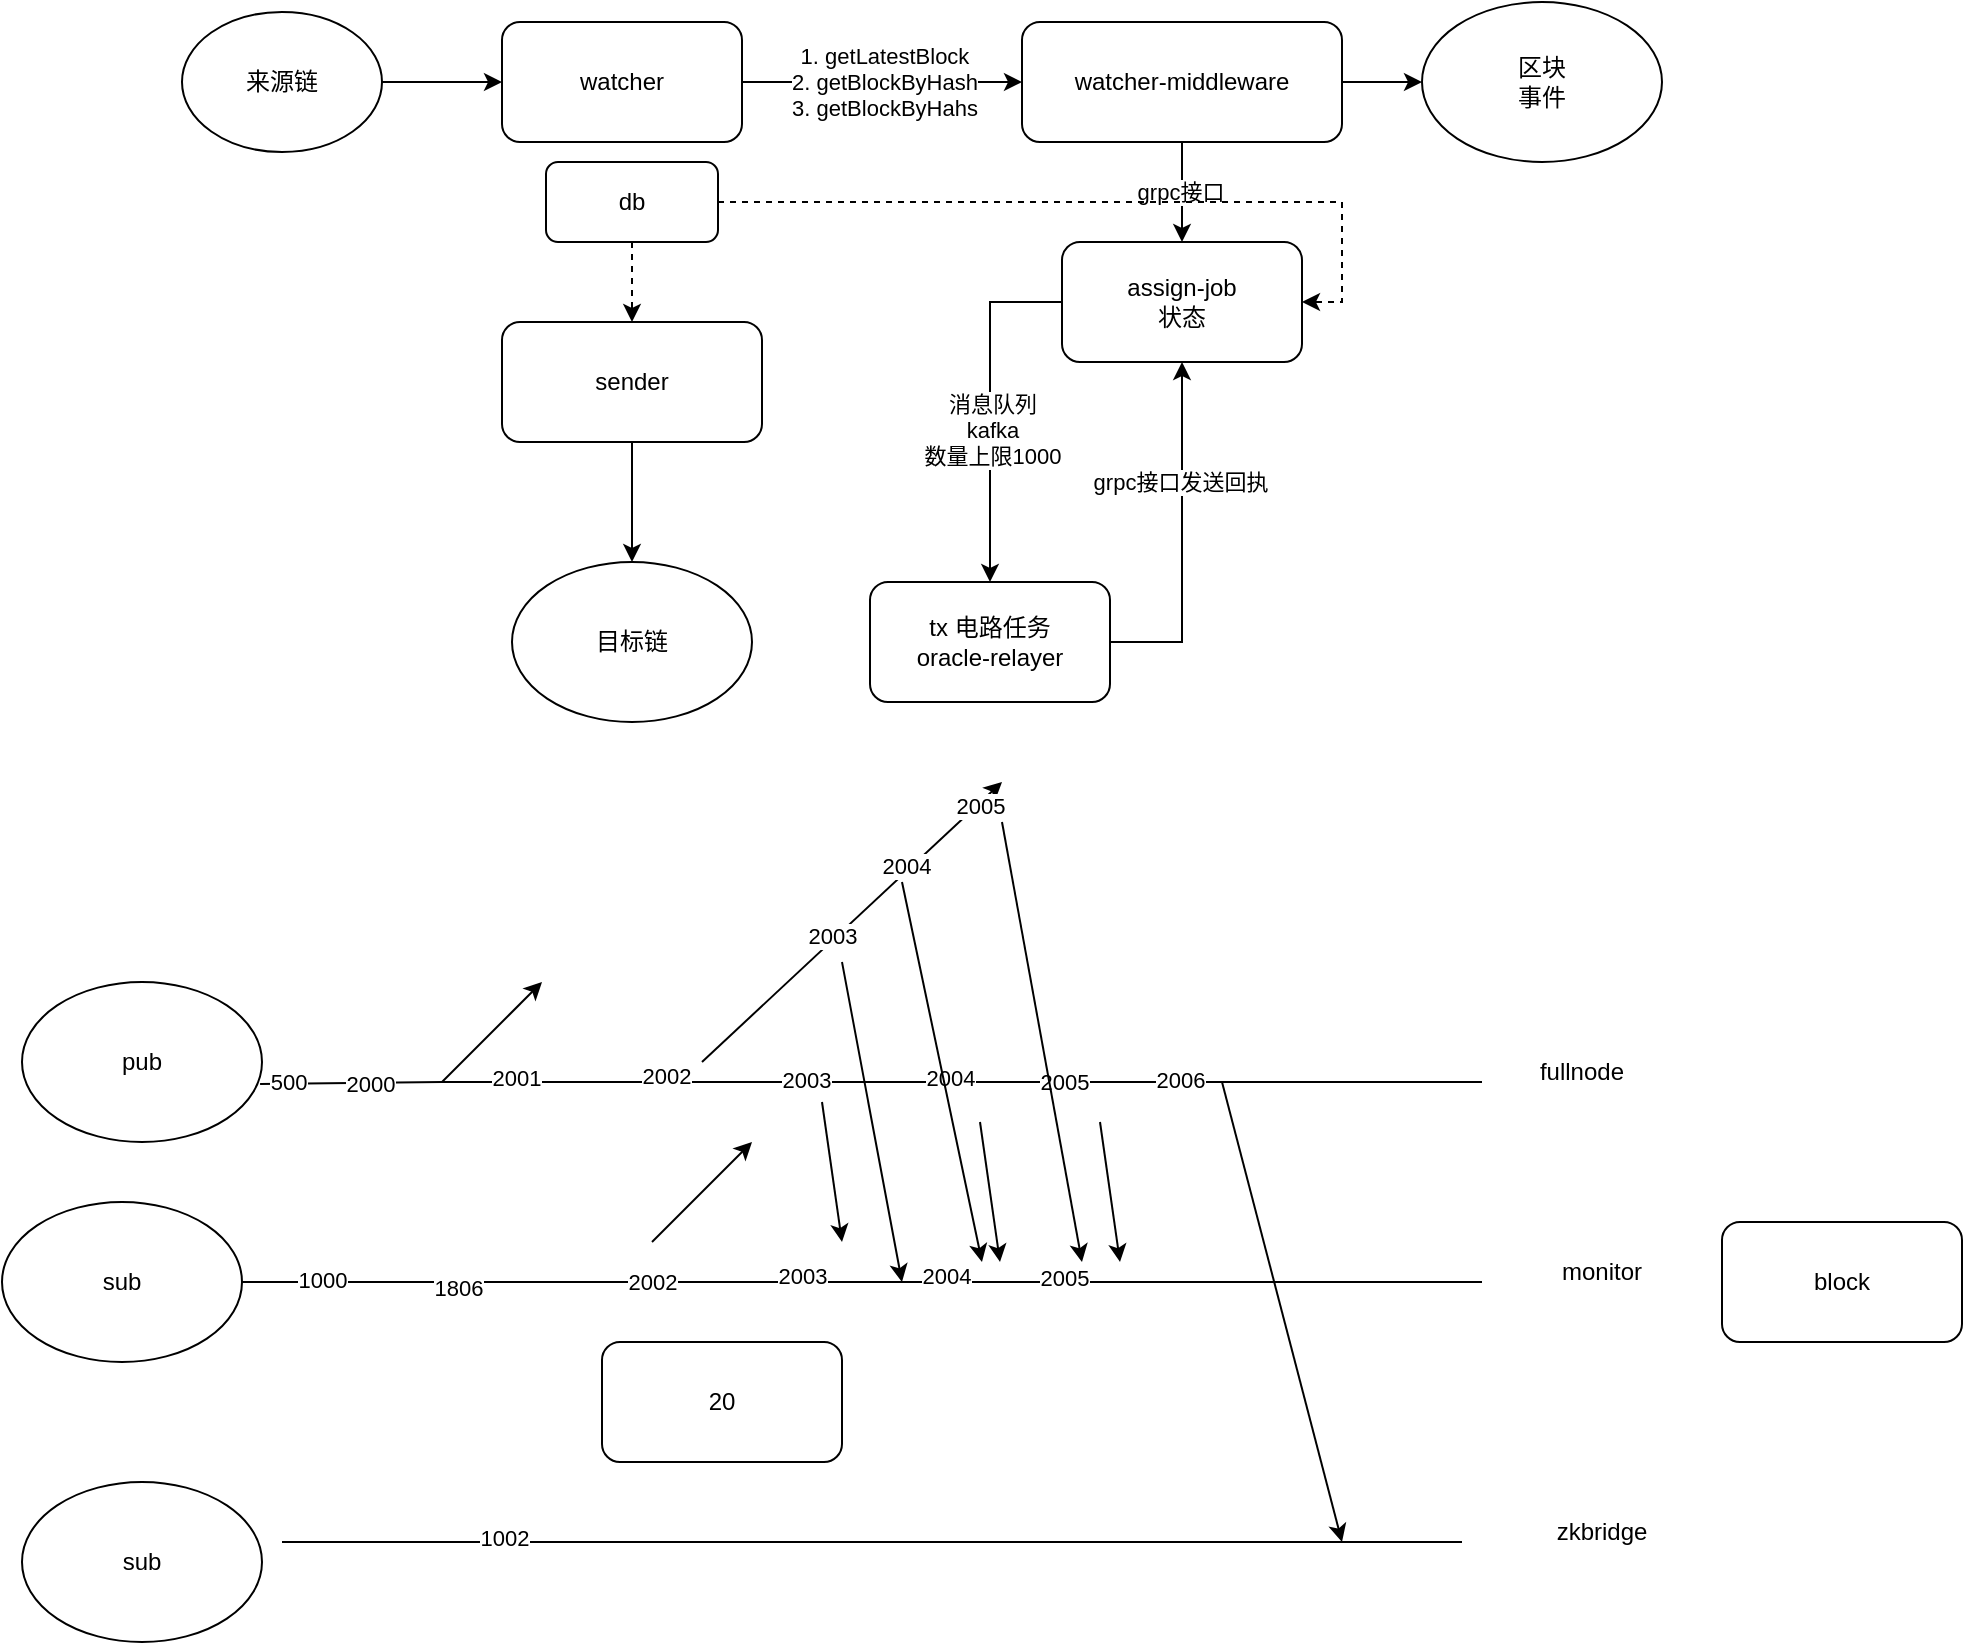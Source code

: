 <mxfile version="21.6.5" type="github">
  <diagram name="第 1 页" id="2FfmDNHcDN7cyOoLiR-4">
    <mxGraphModel dx="2093" dy="811" grid="1" gridSize="10" guides="1" tooltips="1" connect="1" arrows="1" fold="1" page="1" pageScale="1" pageWidth="827" pageHeight="1169" math="0" shadow="0">
      <root>
        <mxCell id="0" />
        <mxCell id="1" parent="0" />
        <mxCell id="phr9aaqnnp__kKiuMH5_-6" style="edgeStyle=orthogonalEdgeStyle;rounded=0;orthogonalLoop=1;jettySize=auto;html=1;" parent="1" source="phr9aaqnnp__kKiuMH5_-1" target="phr9aaqnnp__kKiuMH5_-2" edge="1">
          <mxGeometry relative="1" as="geometry" />
        </mxCell>
        <mxCell id="phr9aaqnnp__kKiuMH5_-7" value="1. getLatestBlock&lt;br&gt;2. getBlockByHash&lt;br&gt;3. getBlockByHahs" style="edgeLabel;html=1;align=center;verticalAlign=middle;resizable=0;points=[];" parent="phr9aaqnnp__kKiuMH5_-6" vertex="1" connectable="0">
          <mxGeometry x="0.011" relative="1" as="geometry">
            <mxPoint as="offset" />
          </mxGeometry>
        </mxCell>
        <mxCell id="phr9aaqnnp__kKiuMH5_-1" value="watcher" style="rounded=1;whiteSpace=wrap;html=1;" parent="1" vertex="1">
          <mxGeometry x="110" y="180" width="120" height="60" as="geometry" />
        </mxCell>
        <mxCell id="phr9aaqnnp__kKiuMH5_-11" style="edgeStyle=orthogonalEdgeStyle;rounded=0;orthogonalLoop=1;jettySize=auto;html=1;" parent="1" source="phr9aaqnnp__kKiuMH5_-2" target="phr9aaqnnp__kKiuMH5_-3" edge="1">
          <mxGeometry relative="1" as="geometry">
            <Array as="points">
              <mxPoint x="450" y="250" />
              <mxPoint x="450" y="250" />
            </Array>
          </mxGeometry>
        </mxCell>
        <mxCell id="phr9aaqnnp__kKiuMH5_-34" value="grpc接口" style="edgeLabel;html=1;align=center;verticalAlign=middle;resizable=0;points=[];" parent="phr9aaqnnp__kKiuMH5_-11" vertex="1" connectable="0">
          <mxGeometry x="0.004" y="-1" relative="1" as="geometry">
            <mxPoint as="offset" />
          </mxGeometry>
        </mxCell>
        <mxCell id="phr9aaqnnp__kKiuMH5_-12" style="edgeStyle=orthogonalEdgeStyle;rounded=0;orthogonalLoop=1;jettySize=auto;html=1;" parent="1" source="phr9aaqnnp__kKiuMH5_-2" target="phr9aaqnnp__kKiuMH5_-16" edge="1">
          <mxGeometry relative="1" as="geometry">
            <mxPoint x="550.0" y="210.0" as="targetPoint" />
          </mxGeometry>
        </mxCell>
        <mxCell id="phr9aaqnnp__kKiuMH5_-2" value="watcher-middleware" style="rounded=1;whiteSpace=wrap;html=1;" parent="1" vertex="1">
          <mxGeometry x="370" y="180" width="160" height="60" as="geometry" />
        </mxCell>
        <mxCell id="phr9aaqnnp__kKiuMH5_-8" style="edgeStyle=orthogonalEdgeStyle;rounded=0;orthogonalLoop=1;jettySize=auto;html=1;exitX=0;exitY=0.5;exitDx=0;exitDy=0;" parent="1" source="phr9aaqnnp__kKiuMH5_-3" target="phr9aaqnnp__kKiuMH5_-4" edge="1">
          <mxGeometry relative="1" as="geometry">
            <Array as="points">
              <mxPoint x="354" y="320" />
            </Array>
            <mxPoint x="354" y="320" as="sourcePoint" />
          </mxGeometry>
        </mxCell>
        <mxCell id="phr9aaqnnp__kKiuMH5_-35" value="消息队列&lt;br&gt;kafka&lt;br&gt;数量上限1000" style="edgeLabel;html=1;align=center;verticalAlign=middle;resizable=0;points=[];" parent="phr9aaqnnp__kKiuMH5_-8" vertex="1" connectable="0">
          <mxGeometry x="0.129" y="1" relative="1" as="geometry">
            <mxPoint as="offset" />
          </mxGeometry>
        </mxCell>
        <mxCell id="phr9aaqnnp__kKiuMH5_-3" value="assign-job&lt;br&gt;状态" style="rounded=1;whiteSpace=wrap;html=1;" parent="1" vertex="1">
          <mxGeometry x="390" y="290" width="120" height="60" as="geometry" />
        </mxCell>
        <mxCell id="phr9aaqnnp__kKiuMH5_-37" style="edgeStyle=orthogonalEdgeStyle;rounded=0;orthogonalLoop=1;jettySize=auto;html=1;entryX=0.5;entryY=1;entryDx=0;entryDy=0;exitX=1;exitY=0.5;exitDx=0;exitDy=0;" parent="1" source="phr9aaqnnp__kKiuMH5_-4" target="phr9aaqnnp__kKiuMH5_-3" edge="1">
          <mxGeometry relative="1" as="geometry">
            <mxPoint x="490" y="360.0" as="targetPoint" />
          </mxGeometry>
        </mxCell>
        <mxCell id="phr9aaqnnp__kKiuMH5_-38" value="grpc接口发送回执" style="edgeLabel;html=1;align=center;verticalAlign=middle;resizable=0;points=[];" parent="phr9aaqnnp__kKiuMH5_-37" vertex="1" connectable="0">
          <mxGeometry x="0.319" y="1" relative="1" as="geometry">
            <mxPoint as="offset" />
          </mxGeometry>
        </mxCell>
        <mxCell id="phr9aaqnnp__kKiuMH5_-4" value="tx 电路任务&lt;br style=&quot;border-color: var(--border-color);&quot;&gt;oracle-relayer" style="rounded=1;whiteSpace=wrap;html=1;" parent="1" vertex="1">
          <mxGeometry x="294" y="460" width="120" height="60" as="geometry" />
        </mxCell>
        <mxCell id="phr9aaqnnp__kKiuMH5_-16" value="区块&lt;br&gt;事件" style="ellipse;whiteSpace=wrap;html=1;" parent="1" vertex="1">
          <mxGeometry x="570" y="170" width="120" height="80" as="geometry" />
        </mxCell>
        <mxCell id="phr9aaqnnp__kKiuMH5_-32" style="edgeStyle=orthogonalEdgeStyle;rounded=0;orthogonalLoop=1;jettySize=auto;html=1;exitX=0.5;exitY=1;exitDx=0;exitDy=0;entryX=0.5;entryY=0;entryDx=0;entryDy=0;dashed=1;" parent="1" source="phr9aaqnnp__kKiuMH5_-17" target="phr9aaqnnp__kKiuMH5_-24" edge="1">
          <mxGeometry relative="1" as="geometry" />
        </mxCell>
        <mxCell id="azRj7UgPJiY5VxosCjbX-1" style="edgeStyle=orthogonalEdgeStyle;rounded=0;orthogonalLoop=1;jettySize=auto;html=1;exitX=1;exitY=0.5;exitDx=0;exitDy=0;entryX=1;entryY=0.5;entryDx=0;entryDy=0;dashed=1;" parent="1" source="phr9aaqnnp__kKiuMH5_-17" target="phr9aaqnnp__kKiuMH5_-3" edge="1">
          <mxGeometry relative="1" as="geometry" />
        </mxCell>
        <mxCell id="phr9aaqnnp__kKiuMH5_-17" value="db" style="rounded=1;whiteSpace=wrap;html=1;" parent="1" vertex="1">
          <mxGeometry x="132" y="250" width="86" height="40" as="geometry" />
        </mxCell>
        <mxCell id="phr9aaqnnp__kKiuMH5_-27" style="edgeStyle=orthogonalEdgeStyle;rounded=0;orthogonalLoop=1;jettySize=auto;html=1;entryX=0.5;entryY=0;entryDx=0;entryDy=0;" parent="1" source="phr9aaqnnp__kKiuMH5_-24" target="phr9aaqnnp__kKiuMH5_-28" edge="1">
          <mxGeometry relative="1" as="geometry">
            <mxPoint x="175" y="450" as="targetPoint" />
          </mxGeometry>
        </mxCell>
        <mxCell id="phr9aaqnnp__kKiuMH5_-24" value="sender" style="rounded=1;whiteSpace=wrap;html=1;" parent="1" vertex="1">
          <mxGeometry x="110" y="330" width="130" height="60" as="geometry" />
        </mxCell>
        <mxCell id="phr9aaqnnp__kKiuMH5_-28" value="目标链" style="ellipse;whiteSpace=wrap;html=1;" parent="1" vertex="1">
          <mxGeometry x="115" y="450" width="120" height="80" as="geometry" />
        </mxCell>
        <mxCell id="phr9aaqnnp__kKiuMH5_-30" style="edgeStyle=orthogonalEdgeStyle;rounded=0;orthogonalLoop=1;jettySize=auto;html=1;" parent="1" source="phr9aaqnnp__kKiuMH5_-29" target="phr9aaqnnp__kKiuMH5_-1" edge="1">
          <mxGeometry relative="1" as="geometry" />
        </mxCell>
        <mxCell id="phr9aaqnnp__kKiuMH5_-29" value="来源链" style="ellipse;whiteSpace=wrap;html=1;" parent="1" vertex="1">
          <mxGeometry x="-50" y="175" width="100" height="70" as="geometry" />
        </mxCell>
        <mxCell id="t3So9W6oU61pI7bzdom_-1" value="" style="endArrow=none;html=1;rounded=0;exitX=0.992;exitY=0.638;exitDx=0;exitDy=0;exitPerimeter=0;" edge="1" parent="1" source="t3So9W6oU61pI7bzdom_-30">
          <mxGeometry width="50" height="50" relative="1" as="geometry">
            <mxPoint x="20" y="710" as="sourcePoint" />
            <mxPoint x="600" y="710" as="targetPoint" />
            <Array as="points">
              <mxPoint x="80" y="710" />
            </Array>
          </mxGeometry>
        </mxCell>
        <mxCell id="t3So9W6oU61pI7bzdom_-2" value="2000" style="edgeLabel;html=1;align=center;verticalAlign=middle;resizable=0;points=[];" vertex="1" connectable="0" parent="t3So9W6oU61pI7bzdom_-1">
          <mxGeometry x="-0.821" relative="1" as="geometry">
            <mxPoint as="offset" />
          </mxGeometry>
        </mxCell>
        <mxCell id="t3So9W6oU61pI7bzdom_-3" value="2001" style="edgeLabel;html=1;align=center;verticalAlign=middle;resizable=0;points=[];" vertex="1" connectable="0" parent="t3So9W6oU61pI7bzdom_-1">
          <mxGeometry x="-0.583" y="2" relative="1" as="geometry">
            <mxPoint as="offset" />
          </mxGeometry>
        </mxCell>
        <mxCell id="t3So9W6oU61pI7bzdom_-4" value="2002" style="edgeLabel;html=1;align=center;verticalAlign=middle;resizable=0;points=[];" vertex="1" connectable="0" parent="t3So9W6oU61pI7bzdom_-1">
          <mxGeometry x="-0.335" y="3" relative="1" as="geometry">
            <mxPoint as="offset" />
          </mxGeometry>
        </mxCell>
        <mxCell id="t3So9W6oU61pI7bzdom_-12" value="2003" style="edgeLabel;html=1;align=center;verticalAlign=middle;resizable=0;points=[];" vertex="1" connectable="0" parent="t3So9W6oU61pI7bzdom_-1">
          <mxGeometry x="-0.107" y="1" relative="1" as="geometry">
            <mxPoint as="offset" />
          </mxGeometry>
        </mxCell>
        <mxCell id="t3So9W6oU61pI7bzdom_-13" value="2004" style="edgeLabel;html=1;align=center;verticalAlign=middle;resizable=0;points=[];" vertex="1" connectable="0" parent="t3So9W6oU61pI7bzdom_-1">
          <mxGeometry x="0.128" y="2" relative="1" as="geometry">
            <mxPoint as="offset" />
          </mxGeometry>
        </mxCell>
        <mxCell id="t3So9W6oU61pI7bzdom_-14" value="2005" style="edgeLabel;html=1;align=center;verticalAlign=middle;resizable=0;points=[];" vertex="1" connectable="0" parent="t3So9W6oU61pI7bzdom_-1">
          <mxGeometry x="0.314" relative="1" as="geometry">
            <mxPoint as="offset" />
          </mxGeometry>
        </mxCell>
        <mxCell id="t3So9W6oU61pI7bzdom_-34" value="500" style="edgeLabel;html=1;align=center;verticalAlign=middle;resizable=0;points=[];" vertex="1" connectable="0" parent="t3So9W6oU61pI7bzdom_-1">
          <mxGeometry x="-0.954" y="1" relative="1" as="geometry">
            <mxPoint as="offset" />
          </mxGeometry>
        </mxCell>
        <mxCell id="t3So9W6oU61pI7bzdom_-39" value="2006" style="edgeLabel;html=1;align=center;verticalAlign=middle;resizable=0;points=[];" vertex="1" connectable="0" parent="t3So9W6oU61pI7bzdom_-1">
          <mxGeometry x="0.506" y="1" relative="1" as="geometry">
            <mxPoint as="offset" />
          </mxGeometry>
        </mxCell>
        <mxCell id="t3So9W6oU61pI7bzdom_-5" value="" style="endArrow=classic;html=1;rounded=0;" edge="1" parent="1">
          <mxGeometry width="50" height="50" relative="1" as="geometry">
            <mxPoint x="210" y="700" as="sourcePoint" />
            <mxPoint x="360" y="560" as="targetPoint" />
          </mxGeometry>
        </mxCell>
        <mxCell id="t3So9W6oU61pI7bzdom_-15" value="2005" style="edgeLabel;html=1;align=center;verticalAlign=middle;resizable=0;points=[];" vertex="1" connectable="0" parent="t3So9W6oU61pI7bzdom_-5">
          <mxGeometry x="0.835" y="-1" relative="1" as="geometry">
            <mxPoint as="offset" />
          </mxGeometry>
        </mxCell>
        <mxCell id="t3So9W6oU61pI7bzdom_-16" value="2004" style="edgeLabel;html=1;align=center;verticalAlign=middle;resizable=0;points=[];" vertex="1" connectable="0" parent="t3So9W6oU61pI7bzdom_-5">
          <mxGeometry x="0.379" y="2" relative="1" as="geometry">
            <mxPoint as="offset" />
          </mxGeometry>
        </mxCell>
        <mxCell id="t3So9W6oU61pI7bzdom_-17" value="2003" style="edgeLabel;html=1;align=center;verticalAlign=middle;resizable=0;points=[];" vertex="1" connectable="0" parent="t3So9W6oU61pI7bzdom_-5">
          <mxGeometry x="-0.125" y="2" relative="1" as="geometry">
            <mxPoint as="offset" />
          </mxGeometry>
        </mxCell>
        <mxCell id="t3So9W6oU61pI7bzdom_-6" value="fullnode" style="text;strokeColor=none;align=center;fillColor=none;html=1;verticalAlign=middle;whiteSpace=wrap;rounded=0;" vertex="1" parent="1">
          <mxGeometry x="620" y="690" width="60" height="30" as="geometry" />
        </mxCell>
        <mxCell id="t3So9W6oU61pI7bzdom_-7" value="" style="endArrow=none;html=1;rounded=0;exitX=1;exitY=0.5;exitDx=0;exitDy=0;" edge="1" parent="1" source="t3So9W6oU61pI7bzdom_-31">
          <mxGeometry width="50" height="50" relative="1" as="geometry">
            <mxPoint x="10" y="810" as="sourcePoint" />
            <mxPoint x="600" y="810" as="targetPoint" />
          </mxGeometry>
        </mxCell>
        <mxCell id="t3So9W6oU61pI7bzdom_-9" value="2002" style="edgeLabel;html=1;align=center;verticalAlign=middle;resizable=0;points=[];" vertex="1" connectable="0" parent="t3So9W6oU61pI7bzdom_-7">
          <mxGeometry x="-0.339" relative="1" as="geometry">
            <mxPoint as="offset" />
          </mxGeometry>
        </mxCell>
        <mxCell id="t3So9W6oU61pI7bzdom_-18" value="2003" style="edgeLabel;html=1;align=center;verticalAlign=middle;resizable=0;points=[];" vertex="1" connectable="0" parent="t3So9W6oU61pI7bzdom_-7">
          <mxGeometry x="-0.098" y="3" relative="1" as="geometry">
            <mxPoint as="offset" />
          </mxGeometry>
        </mxCell>
        <mxCell id="t3So9W6oU61pI7bzdom_-19" value="2004" style="edgeLabel;html=1;align=center;verticalAlign=middle;resizable=0;points=[];" vertex="1" connectable="0" parent="t3So9W6oU61pI7bzdom_-7">
          <mxGeometry x="0.136" y="3" relative="1" as="geometry">
            <mxPoint as="offset" />
          </mxGeometry>
        </mxCell>
        <mxCell id="t3So9W6oU61pI7bzdom_-20" value="2005" style="edgeLabel;html=1;align=center;verticalAlign=middle;resizable=0;points=[];" vertex="1" connectable="0" parent="t3So9W6oU61pI7bzdom_-7">
          <mxGeometry x="0.325" y="2" relative="1" as="geometry">
            <mxPoint as="offset" />
          </mxGeometry>
        </mxCell>
        <mxCell id="t3So9W6oU61pI7bzdom_-33" value="1000" style="edgeLabel;html=1;align=center;verticalAlign=middle;resizable=0;points=[];" vertex="1" connectable="0" parent="t3So9W6oU61pI7bzdom_-7">
          <mxGeometry x="-0.871" y="1" relative="1" as="geometry">
            <mxPoint as="offset" />
          </mxGeometry>
        </mxCell>
        <mxCell id="t3So9W6oU61pI7bzdom_-40" value="1806" style="edgeLabel;html=1;align=center;verticalAlign=middle;resizable=0;points=[];" vertex="1" connectable="0" parent="t3So9W6oU61pI7bzdom_-7">
          <mxGeometry x="-0.654" y="-3" relative="1" as="geometry">
            <mxPoint as="offset" />
          </mxGeometry>
        </mxCell>
        <mxCell id="t3So9W6oU61pI7bzdom_-8" value="monitor" style="text;strokeColor=none;align=center;fillColor=none;html=1;verticalAlign=middle;whiteSpace=wrap;rounded=0;" vertex="1" parent="1">
          <mxGeometry x="630" y="790" width="60" height="30" as="geometry" />
        </mxCell>
        <mxCell id="t3So9W6oU61pI7bzdom_-10" value="" style="endArrow=none;html=1;rounded=0;" edge="1" parent="1">
          <mxGeometry width="50" height="50" relative="1" as="geometry">
            <mxPoint y="940" as="sourcePoint" />
            <mxPoint x="590" y="940" as="targetPoint" />
          </mxGeometry>
        </mxCell>
        <mxCell id="t3So9W6oU61pI7bzdom_-35" value="1002" style="edgeLabel;html=1;align=center;verticalAlign=middle;resizable=0;points=[];" vertex="1" connectable="0" parent="t3So9W6oU61pI7bzdom_-10">
          <mxGeometry x="-0.624" y="2" relative="1" as="geometry">
            <mxPoint as="offset" />
          </mxGeometry>
        </mxCell>
        <mxCell id="t3So9W6oU61pI7bzdom_-11" value="zkbridge" style="text;strokeColor=none;align=center;fillColor=none;html=1;verticalAlign=middle;whiteSpace=wrap;rounded=0;" vertex="1" parent="1">
          <mxGeometry x="630" y="920" width="60" height="30" as="geometry" />
        </mxCell>
        <mxCell id="t3So9W6oU61pI7bzdom_-22" value="" style="endArrow=classic;html=1;rounded=0;" edge="1" parent="1">
          <mxGeometry width="50" height="50" relative="1" as="geometry">
            <mxPoint x="280" y="650" as="sourcePoint" />
            <mxPoint x="310" y="810" as="targetPoint" />
          </mxGeometry>
        </mxCell>
        <mxCell id="t3So9W6oU61pI7bzdom_-23" value="" style="endArrow=classic;html=1;rounded=0;" edge="1" parent="1">
          <mxGeometry width="50" height="50" relative="1" as="geometry">
            <mxPoint x="310" y="610" as="sourcePoint" />
            <mxPoint x="350" y="800" as="targetPoint" />
          </mxGeometry>
        </mxCell>
        <mxCell id="t3So9W6oU61pI7bzdom_-24" value="" style="endArrow=classic;html=1;rounded=0;" edge="1" parent="1">
          <mxGeometry width="50" height="50" relative="1" as="geometry">
            <mxPoint x="360" y="580" as="sourcePoint" />
            <mxPoint x="400" y="800" as="targetPoint" />
          </mxGeometry>
        </mxCell>
        <mxCell id="t3So9W6oU61pI7bzdom_-25" value="" style="endArrow=classic;html=1;rounded=0;" edge="1" parent="1">
          <mxGeometry width="50" height="50" relative="1" as="geometry">
            <mxPoint x="270" y="720" as="sourcePoint" />
            <mxPoint x="280" y="790" as="targetPoint" />
          </mxGeometry>
        </mxCell>
        <mxCell id="t3So9W6oU61pI7bzdom_-26" value="" style="endArrow=classic;html=1;rounded=0;" edge="1" parent="1">
          <mxGeometry width="50" height="50" relative="1" as="geometry">
            <mxPoint x="349" y="730" as="sourcePoint" />
            <mxPoint x="359" y="800" as="targetPoint" />
          </mxGeometry>
        </mxCell>
        <mxCell id="t3So9W6oU61pI7bzdom_-27" value="" style="endArrow=classic;html=1;rounded=0;" edge="1" parent="1">
          <mxGeometry width="50" height="50" relative="1" as="geometry">
            <mxPoint x="409" y="730" as="sourcePoint" />
            <mxPoint x="419" y="800" as="targetPoint" />
          </mxGeometry>
        </mxCell>
        <mxCell id="t3So9W6oU61pI7bzdom_-28" value="block" style="rounded=1;whiteSpace=wrap;html=1;" vertex="1" parent="1">
          <mxGeometry x="720" y="780" width="120" height="60" as="geometry" />
        </mxCell>
        <mxCell id="t3So9W6oU61pI7bzdom_-29" value="" style="endArrow=classic;html=1;rounded=0;" edge="1" parent="1">
          <mxGeometry width="50" height="50" relative="1" as="geometry">
            <mxPoint x="470" y="710" as="sourcePoint" />
            <mxPoint x="530" y="940" as="targetPoint" />
          </mxGeometry>
        </mxCell>
        <mxCell id="t3So9W6oU61pI7bzdom_-30" value="pub" style="ellipse;whiteSpace=wrap;html=1;" vertex="1" parent="1">
          <mxGeometry x="-130" y="660" width="120" height="80" as="geometry" />
        </mxCell>
        <mxCell id="t3So9W6oU61pI7bzdom_-31" value="sub" style="ellipse;whiteSpace=wrap;html=1;" vertex="1" parent="1">
          <mxGeometry x="-140" y="770" width="120" height="80" as="geometry" />
        </mxCell>
        <mxCell id="t3So9W6oU61pI7bzdom_-32" value="sub" style="ellipse;whiteSpace=wrap;html=1;" vertex="1" parent="1">
          <mxGeometry x="-130" y="910" width="120" height="80" as="geometry" />
        </mxCell>
        <mxCell id="t3So9W6oU61pI7bzdom_-36" value="" style="endArrow=classic;html=1;rounded=0;" edge="1" parent="1">
          <mxGeometry width="50" height="50" relative="1" as="geometry">
            <mxPoint x="185" y="790" as="sourcePoint" />
            <mxPoint x="235" y="740" as="targetPoint" />
          </mxGeometry>
        </mxCell>
        <mxCell id="t3So9W6oU61pI7bzdom_-37" value="20" style="rounded=1;whiteSpace=wrap;html=1;" vertex="1" parent="1">
          <mxGeometry x="160" y="840" width="120" height="60" as="geometry" />
        </mxCell>
        <mxCell id="t3So9W6oU61pI7bzdom_-38" value="" style="endArrow=classic;html=1;rounded=0;" edge="1" parent="1">
          <mxGeometry width="50" height="50" relative="1" as="geometry">
            <mxPoint x="80" y="710" as="sourcePoint" />
            <mxPoint x="130" y="660" as="targetPoint" />
          </mxGeometry>
        </mxCell>
      </root>
    </mxGraphModel>
  </diagram>
</mxfile>
